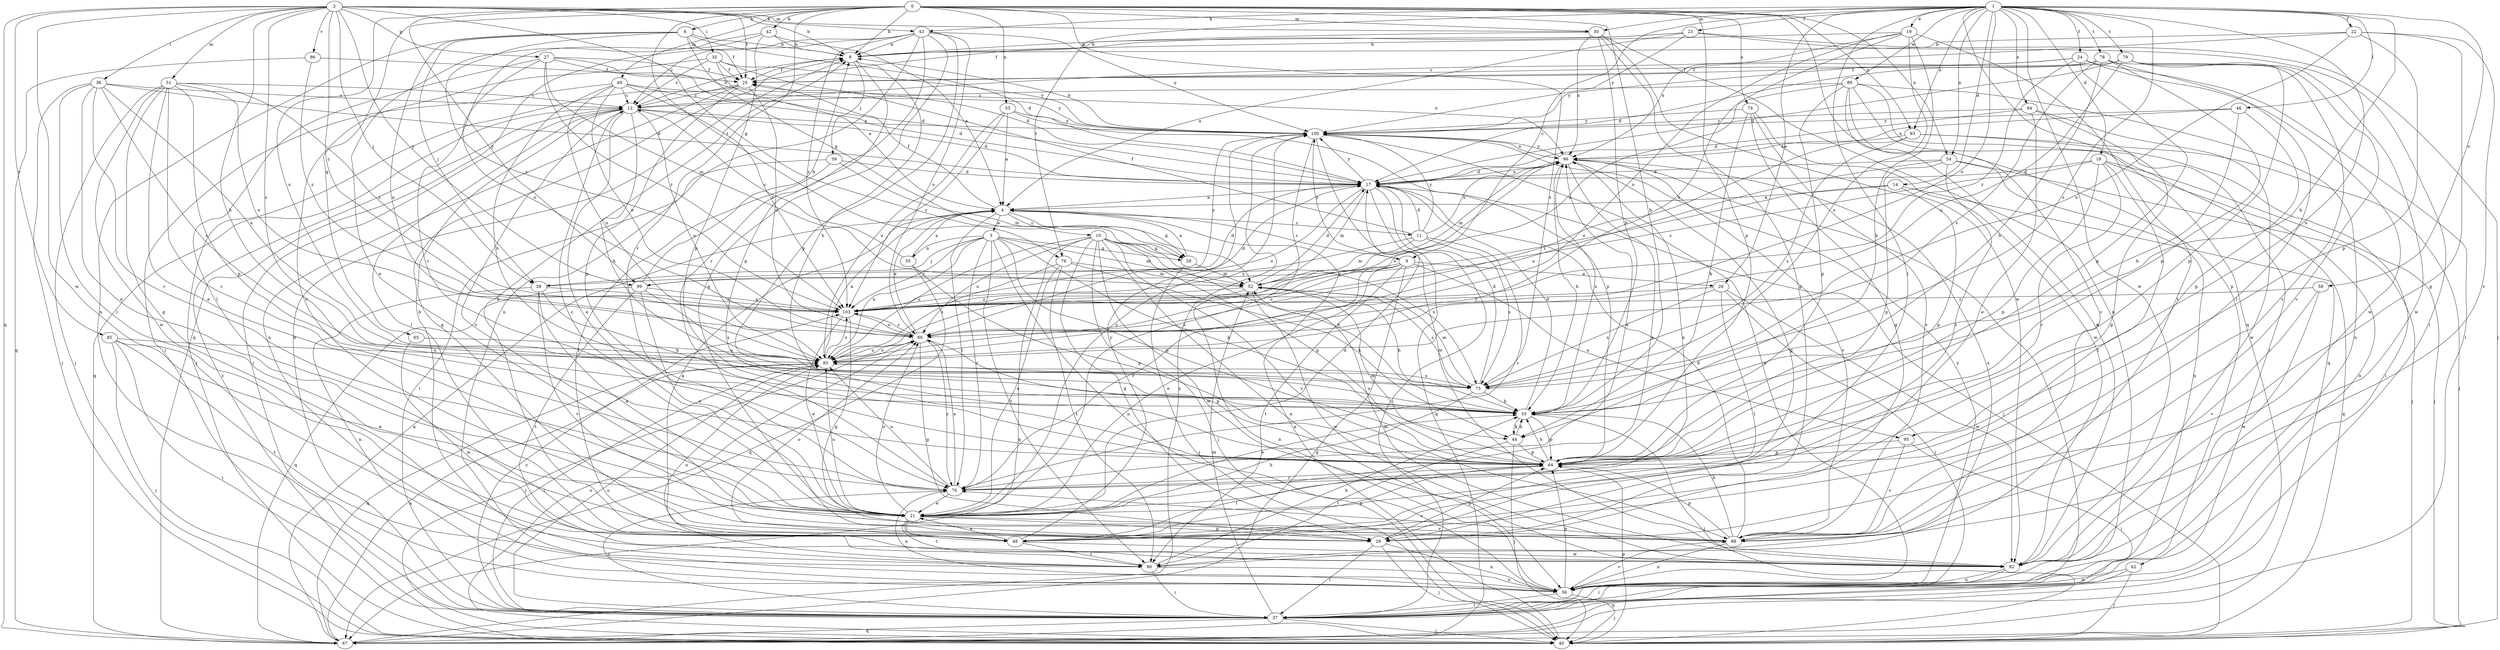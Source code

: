 strict digraph  {
0;
1;
2;
3;
4;
6;
8;
9;
10;
11;
12;
14;
16;
17;
19;
20;
21;
22;
23;
24;
25;
27;
28;
29;
33;
35;
36;
37;
38;
39;
40;
42;
43;
44;
46;
48;
49;
50;
51;
52;
53;
54;
55;
56;
58;
60;
62;
64;
65;
67;
70;
74;
75;
76;
78;
79;
80;
83;
85;
86;
88;
89;
92;
93;
94;
95;
96;
99;
100;
103;
0 -> 6  [label=b];
0 -> 8  [label=b];
0 -> 33  [label=h];
0 -> 42  [label=k];
0 -> 49  [label=m];
0 -> 50  [label=m];
0 -> 53  [label=n];
0 -> 54  [label=n];
0 -> 62  [label=p];
0 -> 64  [label=p];
0 -> 65  [label=q];
0 -> 70  [label=r];
0 -> 74  [label=s];
0 -> 75  [label=s];
0 -> 76  [label=t];
0 -> 83  [label=u];
0 -> 93  [label=x];
0 -> 99  [label=y];
1 -> 9  [label=c];
1 -> 14  [label=d];
1 -> 16  [label=d];
1 -> 19  [label=e];
1 -> 20  [label=e];
1 -> 22  [label=f];
1 -> 23  [label=f];
1 -> 24  [label=f];
1 -> 33  [label=h];
1 -> 43  [label=k];
1 -> 46  [label=l];
1 -> 48  [label=l];
1 -> 50  [label=m];
1 -> 54  [label=n];
1 -> 58  [label=o];
1 -> 60  [label=o];
1 -> 67  [label=q];
1 -> 75  [label=s];
1 -> 76  [label=t];
1 -> 78  [label=t];
1 -> 79  [label=t];
1 -> 89  [label=w];
1 -> 92  [label=w];
1 -> 93  [label=x];
1 -> 94  [label=x];
1 -> 95  [label=x];
2 -> 8  [label=b];
2 -> 25  [label=f];
2 -> 27  [label=g];
2 -> 28  [label=g];
2 -> 33  [label=h];
2 -> 35  [label=i];
2 -> 36  [label=i];
2 -> 38  [label=j];
2 -> 43  [label=k];
2 -> 50  [label=m];
2 -> 51  [label=m];
2 -> 67  [label=q];
2 -> 75  [label=s];
2 -> 85  [label=v];
2 -> 86  [label=v];
2 -> 92  [label=w];
2 -> 99  [label=y];
2 -> 103  [label=z];
3 -> 28  [label=g];
3 -> 38  [label=j];
3 -> 44  [label=k];
3 -> 52  [label=m];
3 -> 55  [label=n];
3 -> 56  [label=n];
3 -> 64  [label=p];
3 -> 70  [label=r];
3 -> 80  [label=t];
3 -> 83  [label=u];
3 -> 103  [label=z];
4 -> 3  [label=a];
4 -> 9  [label=c];
4 -> 10  [label=c];
4 -> 11  [label=c];
4 -> 25  [label=f];
4 -> 28  [label=g];
4 -> 70  [label=r];
6 -> 8  [label=b];
6 -> 17  [label=d];
6 -> 25  [label=f];
6 -> 28  [label=g];
6 -> 38  [label=j];
6 -> 56  [label=n];
6 -> 83  [label=u];
6 -> 103  [label=z];
8 -> 25  [label=f];
8 -> 33  [label=h];
8 -> 39  [label=j];
8 -> 64  [label=p];
9 -> 20  [label=e];
9 -> 21  [label=e];
9 -> 60  [label=o];
9 -> 67  [label=q];
9 -> 70  [label=r];
9 -> 80  [label=t];
9 -> 95  [label=x];
9 -> 99  [label=y];
9 -> 100  [label=y];
10 -> 28  [label=g];
10 -> 29  [label=g];
10 -> 33  [label=h];
10 -> 40  [label=j];
10 -> 56  [label=n];
10 -> 60  [label=o];
10 -> 64  [label=p];
10 -> 67  [label=q];
10 -> 75  [label=s];
10 -> 83  [label=u];
10 -> 88  [label=v];
10 -> 92  [label=w];
11 -> 17  [label=d];
11 -> 25  [label=f];
11 -> 52  [label=m];
11 -> 70  [label=r];
11 -> 75  [label=s];
11 -> 96  [label=x];
11 -> 100  [label=y];
11 -> 103  [label=z];
12 -> 8  [label=b];
12 -> 17  [label=d];
12 -> 21  [label=e];
12 -> 29  [label=g];
12 -> 33  [label=h];
12 -> 37  [label=i];
12 -> 48  [label=l];
12 -> 67  [label=q];
12 -> 83  [label=u];
12 -> 100  [label=y];
14 -> 4  [label=a];
14 -> 64  [label=p];
14 -> 67  [label=q];
14 -> 103  [label=z];
16 -> 17  [label=d];
16 -> 40  [label=j];
16 -> 48  [label=l];
16 -> 56  [label=n];
16 -> 64  [label=p];
16 -> 70  [label=r];
16 -> 103  [label=z];
17 -> 4  [label=a];
17 -> 37  [label=i];
17 -> 40  [label=j];
17 -> 52  [label=m];
17 -> 60  [label=o];
17 -> 67  [label=q];
17 -> 96  [label=x];
17 -> 100  [label=y];
19 -> 8  [label=b];
19 -> 44  [label=k];
19 -> 60  [label=o];
19 -> 75  [label=s];
19 -> 80  [label=t];
19 -> 83  [label=u];
19 -> 96  [label=x];
20 -> 37  [label=i];
20 -> 48  [label=l];
20 -> 75  [label=s];
20 -> 92  [label=w];
20 -> 103  [label=z];
21 -> 12  [label=c];
21 -> 17  [label=d];
21 -> 29  [label=g];
21 -> 33  [label=h];
21 -> 48  [label=l];
21 -> 60  [label=o];
21 -> 80  [label=t];
21 -> 83  [label=u];
21 -> 88  [label=v];
21 -> 96  [label=x];
21 -> 100  [label=y];
22 -> 8  [label=b];
22 -> 12  [label=c];
22 -> 29  [label=g];
22 -> 64  [label=p];
22 -> 83  [label=u];
22 -> 88  [label=v];
23 -> 4  [label=a];
23 -> 8  [label=b];
23 -> 25  [label=f];
23 -> 37  [label=i];
23 -> 40  [label=j];
23 -> 100  [label=y];
24 -> 25  [label=f];
24 -> 37  [label=i];
24 -> 64  [label=p];
24 -> 92  [label=w];
24 -> 100  [label=y];
24 -> 103  [label=z];
25 -> 12  [label=c];
25 -> 40  [label=j];
25 -> 56  [label=n];
25 -> 60  [label=o];
25 -> 64  [label=p];
27 -> 17  [label=d];
27 -> 25  [label=f];
27 -> 48  [label=l];
27 -> 52  [label=m];
27 -> 60  [label=o];
27 -> 96  [label=x];
27 -> 103  [label=z];
28 -> 4  [label=a];
28 -> 40  [label=j];
28 -> 52  [label=m];
29 -> 37  [label=i];
29 -> 40  [label=j];
29 -> 56  [label=n];
29 -> 64  [label=p];
33 -> 17  [label=d];
33 -> 40  [label=j];
33 -> 44  [label=k];
33 -> 64  [label=p];
33 -> 83  [label=u];
33 -> 96  [label=x];
35 -> 4  [label=a];
35 -> 12  [label=c];
35 -> 17  [label=d];
35 -> 25  [label=f];
35 -> 88  [label=v];
35 -> 100  [label=y];
36 -> 12  [label=c];
36 -> 17  [label=d];
36 -> 21  [label=e];
36 -> 40  [label=j];
36 -> 48  [label=l];
36 -> 70  [label=r];
36 -> 75  [label=s];
36 -> 83  [label=u];
37 -> 8  [label=b];
37 -> 40  [label=j];
37 -> 52  [label=m];
37 -> 67  [label=q];
37 -> 70  [label=r];
37 -> 83  [label=u];
37 -> 103  [label=z];
38 -> 21  [label=e];
38 -> 33  [label=h];
38 -> 56  [label=n];
38 -> 88  [label=v];
38 -> 100  [label=y];
38 -> 103  [label=z];
39 -> 17  [label=d];
39 -> 37  [label=i];
39 -> 48  [label=l];
39 -> 52  [label=m];
40 -> 4  [label=a];
40 -> 12  [label=c];
40 -> 60  [label=o];
40 -> 64  [label=p];
42 -> 4  [label=a];
42 -> 8  [label=b];
42 -> 21  [label=e];
42 -> 64  [label=p];
42 -> 70  [label=r];
43 -> 8  [label=b];
43 -> 12  [label=c];
43 -> 29  [label=g];
43 -> 56  [label=n];
43 -> 60  [label=o];
43 -> 64  [label=p];
43 -> 67  [label=q];
43 -> 70  [label=r];
43 -> 100  [label=y];
43 -> 103  [label=z];
44 -> 33  [label=h];
44 -> 40  [label=j];
44 -> 64  [label=p];
44 -> 80  [label=t];
46 -> 33  [label=h];
46 -> 64  [label=p];
46 -> 96  [label=x];
46 -> 100  [label=y];
48 -> 4  [label=a];
48 -> 8  [label=b];
48 -> 21  [label=e];
48 -> 60  [label=o];
48 -> 64  [label=p];
48 -> 80  [label=t];
48 -> 92  [label=w];
48 -> 100  [label=y];
49 -> 12  [label=c];
49 -> 17  [label=d];
49 -> 33  [label=h];
49 -> 37  [label=i];
49 -> 60  [label=o];
49 -> 83  [label=u];
49 -> 100  [label=y];
49 -> 103  [label=z];
50 -> 8  [label=b];
50 -> 29  [label=g];
50 -> 33  [label=h];
50 -> 56  [label=n];
50 -> 92  [label=w];
50 -> 96  [label=x];
51 -> 12  [label=c];
51 -> 21  [label=e];
51 -> 29  [label=g];
51 -> 40  [label=j];
51 -> 60  [label=o];
51 -> 64  [label=p];
51 -> 70  [label=r];
51 -> 92  [label=w];
51 -> 103  [label=z];
52 -> 17  [label=d];
52 -> 33  [label=h];
52 -> 56  [label=n];
52 -> 75  [label=s];
52 -> 92  [label=w];
52 -> 103  [label=z];
53 -> 4  [label=a];
53 -> 64  [label=p];
53 -> 83  [label=u];
53 -> 100  [label=y];
53 -> 103  [label=z];
54 -> 17  [label=d];
54 -> 40  [label=j];
54 -> 56  [label=n];
54 -> 64  [label=p];
54 -> 70  [label=r];
54 -> 83  [label=u];
55 -> 4  [label=a];
55 -> 12  [label=c];
55 -> 64  [label=p];
55 -> 67  [label=q];
56 -> 37  [label=i];
56 -> 40  [label=j];
56 -> 64  [label=p];
56 -> 88  [label=v];
56 -> 100  [label=y];
58 -> 88  [label=v];
58 -> 92  [label=w];
58 -> 103  [label=z];
60 -> 4  [label=a];
60 -> 29  [label=g];
60 -> 40  [label=j];
60 -> 64  [label=p];
60 -> 70  [label=r];
60 -> 83  [label=u];
60 -> 103  [label=z];
62 -> 40  [label=j];
62 -> 56  [label=n];
62 -> 67  [label=q];
64 -> 33  [label=h];
64 -> 48  [label=l];
64 -> 52  [label=m];
64 -> 70  [label=r];
65 -> 83  [label=u];
65 -> 92  [label=w];
67 -> 4  [label=a];
67 -> 83  [label=u];
67 -> 100  [label=y];
70 -> 21  [label=e];
70 -> 56  [label=n];
70 -> 60  [label=o];
70 -> 83  [label=u];
70 -> 96  [label=x];
74 -> 29  [label=g];
74 -> 44  [label=k];
74 -> 88  [label=v];
74 -> 92  [label=w];
74 -> 100  [label=y];
75 -> 17  [label=d];
75 -> 21  [label=e];
75 -> 33  [label=h];
75 -> 52  [label=m];
76 -> 21  [label=e];
76 -> 44  [label=k];
76 -> 52  [label=m];
76 -> 80  [label=t];
76 -> 83  [label=u];
78 -> 17  [label=d];
78 -> 25  [label=f];
78 -> 33  [label=h];
78 -> 48  [label=l];
78 -> 64  [label=p];
78 -> 75  [label=s];
78 -> 88  [label=v];
79 -> 17  [label=d];
79 -> 25  [label=f];
79 -> 64  [label=p];
79 -> 83  [label=u];
79 -> 88  [label=v];
79 -> 92  [label=w];
80 -> 8  [label=b];
80 -> 33  [label=h];
80 -> 37  [label=i];
80 -> 56  [label=n];
80 -> 83  [label=u];
80 -> 96  [label=x];
83 -> 4  [label=a];
83 -> 37  [label=i];
83 -> 60  [label=o];
83 -> 67  [label=q];
83 -> 75  [label=s];
83 -> 96  [label=x];
83 -> 103  [label=z];
85 -> 21  [label=e];
85 -> 37  [label=i];
85 -> 40  [label=j];
85 -> 80  [label=t];
85 -> 83  [label=u];
86 -> 25  [label=f];
86 -> 67  [label=q];
86 -> 103  [label=z];
88 -> 12  [label=c];
88 -> 17  [label=d];
88 -> 33  [label=h];
88 -> 56  [label=n];
88 -> 64  [label=p];
88 -> 70  [label=r];
89 -> 12  [label=c];
89 -> 37  [label=i];
89 -> 56  [label=n];
89 -> 64  [label=p];
89 -> 67  [label=q];
89 -> 88  [label=v];
89 -> 92  [label=w];
89 -> 103  [label=z];
92 -> 37  [label=i];
92 -> 52  [label=m];
92 -> 56  [label=n];
93 -> 37  [label=i];
93 -> 40  [label=j];
93 -> 60  [label=o];
93 -> 75  [label=s];
93 -> 96  [label=x];
94 -> 17  [label=d];
94 -> 21  [label=e];
94 -> 29  [label=g];
94 -> 92  [label=w];
94 -> 100  [label=y];
95 -> 37  [label=i];
95 -> 64  [label=p];
95 -> 88  [label=v];
96 -> 17  [label=d];
96 -> 21  [label=e];
96 -> 29  [label=g];
96 -> 33  [label=h];
96 -> 37  [label=i];
96 -> 52  [label=m];
96 -> 88  [label=v];
96 -> 100  [label=y];
99 -> 8  [label=b];
99 -> 17  [label=d];
99 -> 21  [label=e];
99 -> 67  [label=q];
99 -> 75  [label=s];
99 -> 80  [label=t];
99 -> 103  [label=z];
100 -> 8  [label=b];
100 -> 21  [label=e];
100 -> 56  [label=n];
100 -> 92  [label=w];
100 -> 96  [label=x];
103 -> 17  [label=d];
103 -> 21  [label=e];
103 -> 29  [label=g];
103 -> 60  [label=o];
}
